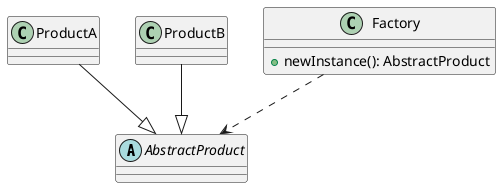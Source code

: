 @startuml

abstract class AbstractProduct
class ProductA
class ProductB
class Factory {
    + newInstance(): AbstractProduct
}

ProductA --|> AbstractProduct
ProductB --|> AbstractProduct

Factory ..> AbstractProduct

@enduml